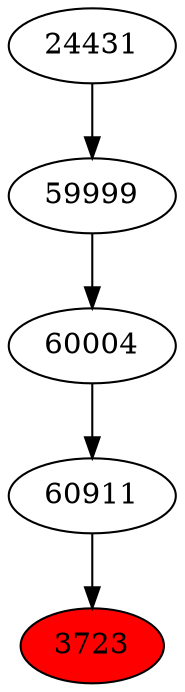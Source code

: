 strict digraph{ 
3723 [label="3723" fillcolor=red style=filled]
60911 -> 3723
60911 [label="60911"]
60004 -> 60911
60004 [label="60004"]
59999 -> 60004
59999 [label="59999"]
24431 -> 59999
24431 [label="24431"]
}
